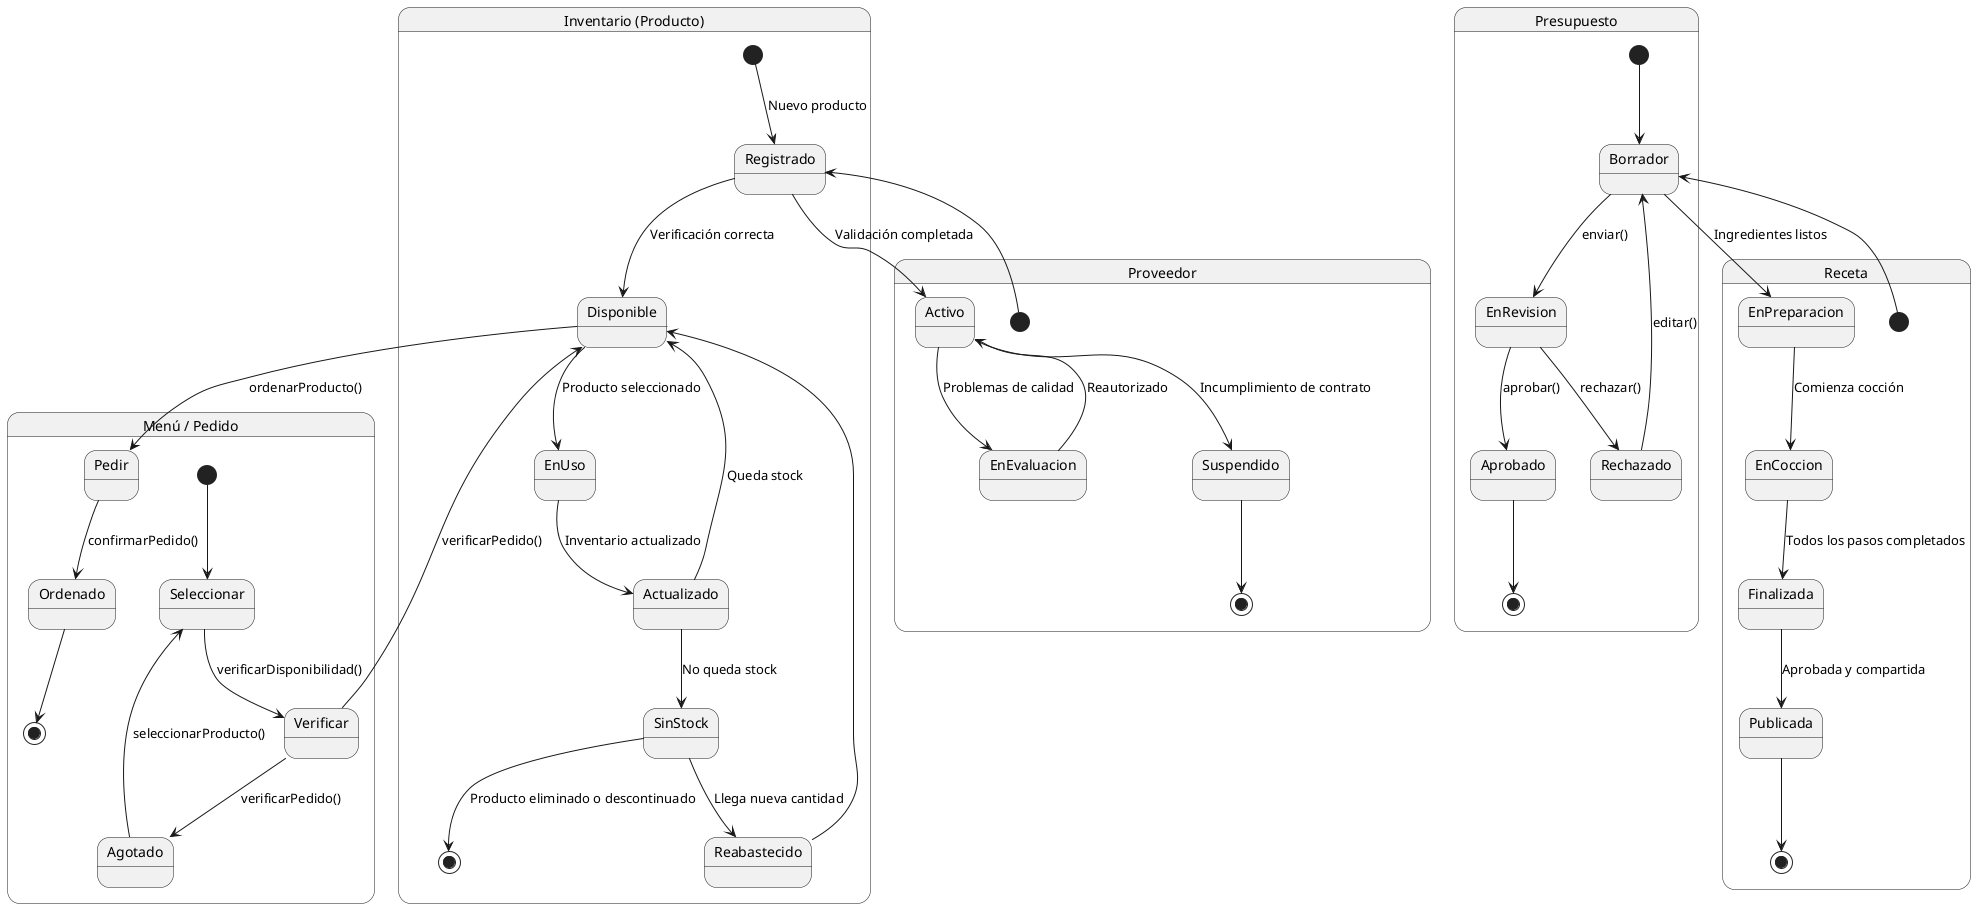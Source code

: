 @startuml

state "Inventario (Producto)" as Inventario {
  [*] --> Registrado : Nuevo producto
  Registrado --> Disponible : Verificación correcta
  Disponible --> EnUso : Producto seleccionado
  EnUso --> Actualizado : Inventario actualizado
  Actualizado --> Disponible : Queda stock
  Actualizado --> SinStock : No queda stock
  SinStock --> Reabastecido : Llega nueva cantidad
  Reabastecido --> Disponible
  SinStock --> [*] : Producto eliminado o descontinuado
}

state "Presupuesto" as Presupuesto {
  [*] --> Borrador
  Borrador --> EnRevision : enviar()
  EnRevision --> Aprobado : aprobar()
  EnRevision --> Rechazado : rechazar()
  Rechazado --> Borrador : editar()
  Aprobado --> [*]
}

state "Receta" as Receta {
  [*] --> Borrador
  Borrador --> EnPreparacion : Ingredientes listos
  EnPreparacion --> EnCoccion : Comienza cocción
  EnCoccion --> Finalizada : Todos los pasos completados
  Finalizada --> Publicada : Aprobada y compartida
  Publicada --> [*]
}

state "Proveedor" as Proveedor {
  [*] --> Registrado
  Registrado --> Activo : Validación completada
  Activo --> EnEvaluacion : Problemas de calidad
  EnEvaluacion --> Activo : Reautorizado
  Activo --> Suspendido : Incumplimiento de contrato
  Suspendido --> [*]
}

state "Menú / Pedido" as Menu {
  [*] --> Seleccionar
  Seleccionar --> Verificar : verificarDisponibilidad()
  Verificar --> Disponible : verificarPedido()
  Verificar --> Agotado : verificarPedido()
  Agotado --> Seleccionar : seleccionarProducto()
  Disponible --> Pedir : ordenarProducto()
  Pedir --> Ordenado : confirmarPedido()
  Ordenado --> [*]
}
@enduml
